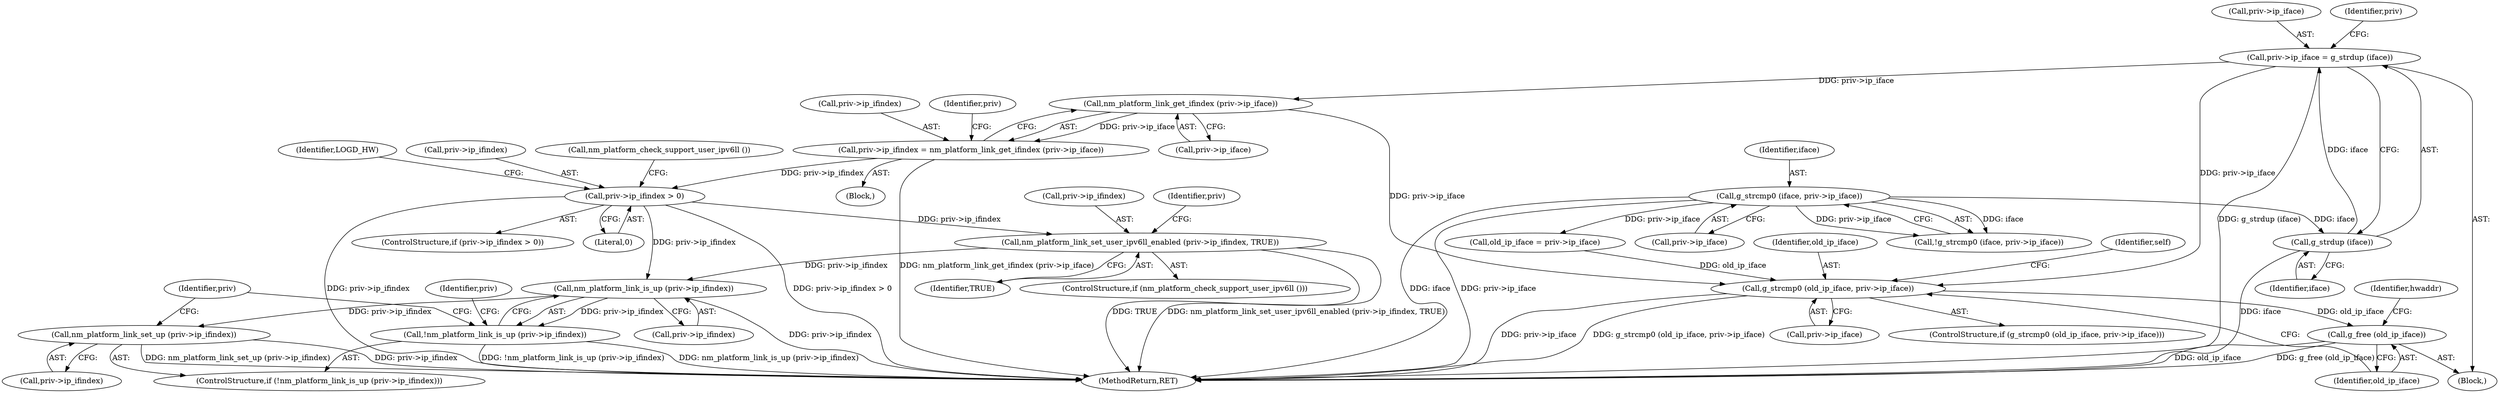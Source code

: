 digraph "0_NetworkManager_d5fc88e573fa58b93034b04d35a2454f5d28cad9@API" {
"1000448" [label="(Call,priv->ip_iface = g_strdup (iface))"];
"1000452" [label="(Call,g_strdup (iface))"];
"1000432" [label="(Call,g_strcmp0 (iface, priv->ip_iface))"];
"1000463" [label="(Call,nm_platform_link_get_ifindex (priv->ip_iface))"];
"1000459" [label="(Call,priv->ip_ifindex = nm_platform_link_get_ifindex (priv->ip_iface))"];
"1000468" [label="(Call,priv->ip_ifindex > 0)"];
"1000476" [label="(Call,nm_platform_link_set_user_ipv6ll_enabled (priv->ip_ifindex, TRUE))"];
"1000483" [label="(Call,nm_platform_link_is_up (priv->ip_ifindex))"];
"1000482" [label="(Call,!nm_platform_link_is_up (priv->ip_ifindex))"];
"1000487" [label="(Call,nm_platform_link_set_up (priv->ip_ifindex))"];
"1000501" [label="(Call,g_strcmp0 (old_ip_iface, priv->ip_iface))"];
"1000510" [label="(Call,g_free (old_ip_iface))"];
"1000434" [label="(Call,priv->ip_iface)"];
"1000459" [label="(Call,priv->ip_ifindex = nm_platform_link_get_ifindex (priv->ip_iface))"];
"1000464" [label="(Call,priv->ip_iface)"];
"1000458" [label="(Block,)"];
"1000448" [label="(Call,priv->ip_iface = g_strdup (iface))"];
"1000438" [label="(Call,old_ip_iface = priv->ip_iface)"];
"1000467" [label="(ControlStructure,if (priv->ip_ifindex > 0))"];
"1000501" [label="(Call,g_strcmp0 (old_ip_iface, priv->ip_iface))"];
"1000516" [label="(Identifier,hwaddr)"];
"1000489" [label="(Identifier,priv)"];
"1000485" [label="(Identifier,priv)"];
"1000508" [label="(Identifier,self)"];
"1000475" [label="(Call,nm_platform_check_support_user_ipv6ll ())"];
"1000432" [label="(Call,g_strcmp0 (iface, priv->ip_iface))"];
"1000483" [label="(Call,nm_platform_link_is_up (priv->ip_ifindex))"];
"1000472" [label="(Literal,0)"];
"1000453" [label="(Identifier,iface)"];
"1000503" [label="(Call,priv->ip_iface)"];
"1000463" [label="(Call,nm_platform_link_get_ifindex (priv->ip_iface))"];
"1000477" [label="(Call,priv->ip_ifindex)"];
"1000433" [label="(Identifier,iface)"];
"1000476" [label="(Call,nm_platform_link_set_user_ipv6ll_enabled (priv->ip_ifindex, TRUE))"];
"1000510" [label="(Call,g_free (old_ip_iface))"];
"1000494" [label="(Identifier,LOGD_HW)"];
"1000449" [label="(Call,priv->ip_iface)"];
"1000470" [label="(Identifier,priv)"];
"1000487" [label="(Call,nm_platform_link_set_up (priv->ip_ifindex))"];
"1000460" [label="(Call,priv->ip_ifindex)"];
"1000498" [label="(Identifier,priv)"];
"1000456" [label="(Identifier,priv)"];
"1000420" [label="(Block,)"];
"1000431" [label="(Call,!g_strcmp0 (iface, priv->ip_iface))"];
"1000482" [label="(Call,!nm_platform_link_is_up (priv->ip_ifindex))"];
"1000480" [label="(Identifier,TRUE)"];
"1000500" [label="(ControlStructure,if (g_strcmp0 (old_ip_iface, priv->ip_iface)))"];
"1000474" [label="(ControlStructure,if (nm_platform_check_support_user_ipv6ll ()))"];
"1007368" [label="(MethodReturn,RET)"];
"1000468" [label="(Call,priv->ip_ifindex > 0)"];
"1000469" [label="(Call,priv->ip_ifindex)"];
"1000484" [label="(Call,priv->ip_ifindex)"];
"1000481" [label="(ControlStructure,if (!nm_platform_link_is_up (priv->ip_ifindex)))"];
"1000511" [label="(Identifier,old_ip_iface)"];
"1000502" [label="(Identifier,old_ip_iface)"];
"1000452" [label="(Call,g_strdup (iface))"];
"1000488" [label="(Call,priv->ip_ifindex)"];
"1000448" -> "1000420"  [label="AST: "];
"1000448" -> "1000452"  [label="CFG: "];
"1000449" -> "1000448"  [label="AST: "];
"1000452" -> "1000448"  [label="AST: "];
"1000456" -> "1000448"  [label="CFG: "];
"1000448" -> "1007368"  [label="DDG: g_strdup (iface)"];
"1000452" -> "1000448"  [label="DDG: iface"];
"1000448" -> "1000463"  [label="DDG: priv->ip_iface"];
"1000448" -> "1000501"  [label="DDG: priv->ip_iface"];
"1000452" -> "1000453"  [label="CFG: "];
"1000453" -> "1000452"  [label="AST: "];
"1000452" -> "1007368"  [label="DDG: iface"];
"1000432" -> "1000452"  [label="DDG: iface"];
"1000432" -> "1000431"  [label="AST: "];
"1000432" -> "1000434"  [label="CFG: "];
"1000433" -> "1000432"  [label="AST: "];
"1000434" -> "1000432"  [label="AST: "];
"1000431" -> "1000432"  [label="CFG: "];
"1000432" -> "1007368"  [label="DDG: priv->ip_iface"];
"1000432" -> "1007368"  [label="DDG: iface"];
"1000432" -> "1000431"  [label="DDG: iface"];
"1000432" -> "1000431"  [label="DDG: priv->ip_iface"];
"1000432" -> "1000438"  [label="DDG: priv->ip_iface"];
"1000463" -> "1000459"  [label="AST: "];
"1000463" -> "1000464"  [label="CFG: "];
"1000464" -> "1000463"  [label="AST: "];
"1000459" -> "1000463"  [label="CFG: "];
"1000463" -> "1000459"  [label="DDG: priv->ip_iface"];
"1000463" -> "1000501"  [label="DDG: priv->ip_iface"];
"1000459" -> "1000458"  [label="AST: "];
"1000460" -> "1000459"  [label="AST: "];
"1000470" -> "1000459"  [label="CFG: "];
"1000459" -> "1007368"  [label="DDG: nm_platform_link_get_ifindex (priv->ip_iface)"];
"1000459" -> "1000468"  [label="DDG: priv->ip_ifindex"];
"1000468" -> "1000467"  [label="AST: "];
"1000468" -> "1000472"  [label="CFG: "];
"1000469" -> "1000468"  [label="AST: "];
"1000472" -> "1000468"  [label="AST: "];
"1000475" -> "1000468"  [label="CFG: "];
"1000494" -> "1000468"  [label="CFG: "];
"1000468" -> "1007368"  [label="DDG: priv->ip_ifindex > 0"];
"1000468" -> "1007368"  [label="DDG: priv->ip_ifindex"];
"1000468" -> "1000476"  [label="DDG: priv->ip_ifindex"];
"1000468" -> "1000483"  [label="DDG: priv->ip_ifindex"];
"1000476" -> "1000474"  [label="AST: "];
"1000476" -> "1000480"  [label="CFG: "];
"1000477" -> "1000476"  [label="AST: "];
"1000480" -> "1000476"  [label="AST: "];
"1000485" -> "1000476"  [label="CFG: "];
"1000476" -> "1007368"  [label="DDG: nm_platform_link_set_user_ipv6ll_enabled (priv->ip_ifindex, TRUE)"];
"1000476" -> "1007368"  [label="DDG: TRUE"];
"1000476" -> "1000483"  [label="DDG: priv->ip_ifindex"];
"1000483" -> "1000482"  [label="AST: "];
"1000483" -> "1000484"  [label="CFG: "];
"1000484" -> "1000483"  [label="AST: "];
"1000482" -> "1000483"  [label="CFG: "];
"1000483" -> "1007368"  [label="DDG: priv->ip_ifindex"];
"1000483" -> "1000482"  [label="DDG: priv->ip_ifindex"];
"1000483" -> "1000487"  [label="DDG: priv->ip_ifindex"];
"1000482" -> "1000481"  [label="AST: "];
"1000489" -> "1000482"  [label="CFG: "];
"1000498" -> "1000482"  [label="CFG: "];
"1000482" -> "1007368"  [label="DDG: nm_platform_link_is_up (priv->ip_ifindex)"];
"1000482" -> "1007368"  [label="DDG: !nm_platform_link_is_up (priv->ip_ifindex)"];
"1000487" -> "1000481"  [label="AST: "];
"1000487" -> "1000488"  [label="CFG: "];
"1000488" -> "1000487"  [label="AST: "];
"1000498" -> "1000487"  [label="CFG: "];
"1000487" -> "1007368"  [label="DDG: priv->ip_ifindex"];
"1000487" -> "1007368"  [label="DDG: nm_platform_link_set_up (priv->ip_ifindex)"];
"1000501" -> "1000500"  [label="AST: "];
"1000501" -> "1000503"  [label="CFG: "];
"1000502" -> "1000501"  [label="AST: "];
"1000503" -> "1000501"  [label="AST: "];
"1000508" -> "1000501"  [label="CFG: "];
"1000511" -> "1000501"  [label="CFG: "];
"1000501" -> "1007368"  [label="DDG: priv->ip_iface"];
"1000501" -> "1007368"  [label="DDG: g_strcmp0 (old_ip_iface, priv->ip_iface)"];
"1000438" -> "1000501"  [label="DDG: old_ip_iface"];
"1000501" -> "1000510"  [label="DDG: old_ip_iface"];
"1000510" -> "1000420"  [label="AST: "];
"1000510" -> "1000511"  [label="CFG: "];
"1000511" -> "1000510"  [label="AST: "];
"1000516" -> "1000510"  [label="CFG: "];
"1000510" -> "1007368"  [label="DDG: old_ip_iface"];
"1000510" -> "1007368"  [label="DDG: g_free (old_ip_iface)"];
}
